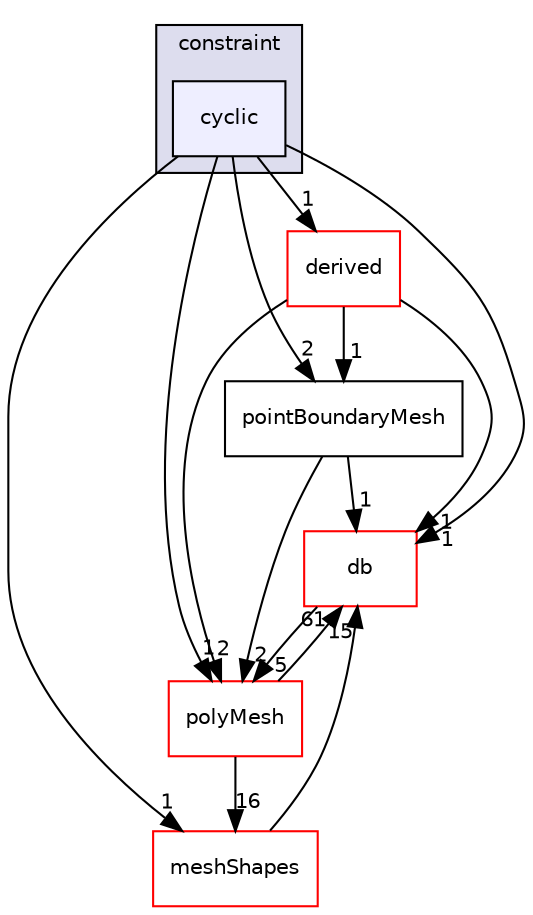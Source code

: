 digraph "src/OpenFOAM/meshes/pointMesh/pointPatches/constraint/cyclic" {
  bgcolor=transparent;
  compound=true
  node [ fontsize="10", fontname="Helvetica"];
  edge [ labelfontsize="10", labelfontname="Helvetica"];
  subgraph clusterdir_e167ef4ffdb4a3e074def457cb9fd663 {
    graph [ bgcolor="#ddddee", pencolor="black", label="constraint" fontname="Helvetica", fontsize="10", URL="dir_e167ef4ffdb4a3e074def457cb9fd663.html"]
  dir_53a4ae35aed5de23c63b69ad433f2bf5 [shape=box, label="cyclic", style="filled", fillcolor="#eeeeff", pencolor="black", URL="dir_53a4ae35aed5de23c63b69ad433f2bf5.html"];
  }
  dir_63c634f7a7cfd679ac26c67fb30fc32f [shape=box label="db" color="red" URL="dir_63c634f7a7cfd679ac26c67fb30fc32f.html"];
  dir_b331248a108c86b71e58f49053a85c82 [shape=box label="pointBoundaryMesh" URL="dir_b331248a108c86b71e58f49053a85c82.html"];
  dir_5e5a63cb97aae3d01c8e98f0c14953bc [shape=box label="polyMesh" color="red" URL="dir_5e5a63cb97aae3d01c8e98f0c14953bc.html"];
  dir_b8e2732bc99f8fb2a379dad81aa6030e [shape=box label="meshShapes" color="red" URL="dir_b8e2732bc99f8fb2a379dad81aa6030e.html"];
  dir_6b19444c0799847dabb5332dceba8722 [shape=box label="derived" color="red" URL="dir_6b19444c0799847dabb5332dceba8722.html"];
  dir_b331248a108c86b71e58f49053a85c82->dir_63c634f7a7cfd679ac26c67fb30fc32f [headlabel="1", labeldistance=1.5 headhref="dir_002249_001952.html"];
  dir_b331248a108c86b71e58f49053a85c82->dir_5e5a63cb97aae3d01c8e98f0c14953bc [headlabel="2", labeldistance=1.5 headhref="dir_002249_002270.html"];
  dir_63c634f7a7cfd679ac26c67fb30fc32f->dir_5e5a63cb97aae3d01c8e98f0c14953bc [headlabel="5", labeldistance=1.5 headhref="dir_001952_002270.html"];
  dir_5e5a63cb97aae3d01c8e98f0c14953bc->dir_63c634f7a7cfd679ac26c67fb30fc32f [headlabel="61", labeldistance=1.5 headhref="dir_002270_001952.html"];
  dir_5e5a63cb97aae3d01c8e98f0c14953bc->dir_b8e2732bc99f8fb2a379dad81aa6030e [headlabel="16", labeldistance=1.5 headhref="dir_002270_002237.html"];
  dir_b8e2732bc99f8fb2a379dad81aa6030e->dir_63c634f7a7cfd679ac26c67fb30fc32f [headlabel="15", labeldistance=1.5 headhref="dir_002237_001952.html"];
  dir_6b19444c0799847dabb5332dceba8722->dir_63c634f7a7cfd679ac26c67fb30fc32f [headlabel="1", labeldistance=1.5 headhref="dir_002265_001952.html"];
  dir_6b19444c0799847dabb5332dceba8722->dir_b331248a108c86b71e58f49053a85c82 [headlabel="1", labeldistance=1.5 headhref="dir_002265_002249.html"];
  dir_6b19444c0799847dabb5332dceba8722->dir_5e5a63cb97aae3d01c8e98f0c14953bc [headlabel="2", labeldistance=1.5 headhref="dir_002265_002270.html"];
  dir_53a4ae35aed5de23c63b69ad433f2bf5->dir_63c634f7a7cfd679ac26c67fb30fc32f [headlabel="1", labeldistance=1.5 headhref="dir_002256_001952.html"];
  dir_53a4ae35aed5de23c63b69ad433f2bf5->dir_b331248a108c86b71e58f49053a85c82 [headlabel="2", labeldistance=1.5 headhref="dir_002256_002249.html"];
  dir_53a4ae35aed5de23c63b69ad433f2bf5->dir_5e5a63cb97aae3d01c8e98f0c14953bc [headlabel="1", labeldistance=1.5 headhref="dir_002256_002270.html"];
  dir_53a4ae35aed5de23c63b69ad433f2bf5->dir_b8e2732bc99f8fb2a379dad81aa6030e [headlabel="1", labeldistance=1.5 headhref="dir_002256_002237.html"];
  dir_53a4ae35aed5de23c63b69ad433f2bf5->dir_6b19444c0799847dabb5332dceba8722 [headlabel="1", labeldistance=1.5 headhref="dir_002256_002265.html"];
}
